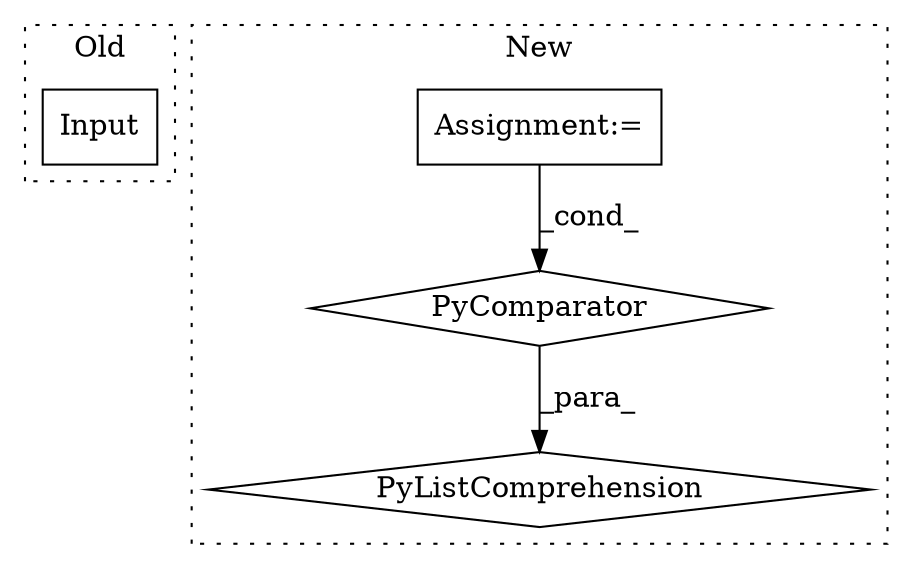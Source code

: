 digraph G {
subgraph cluster0 {
1 [label="Input" a="32" s="6904,6943" l="11,1" shape="box"];
label = "Old";
style="dotted";
}
subgraph cluster1 {
2 [label="PyComparator" a="113" s="8317" l="25" shape="diamond"];
3 [label="PyListComprehension" a="109" s="8587" l="115" shape="diamond"];
4 [label="Assignment:=" a="7" s="8317" l="25" shape="box"];
label = "New";
style="dotted";
}
2 -> 3 [label="_para_"];
4 -> 2 [label="_cond_"];
}